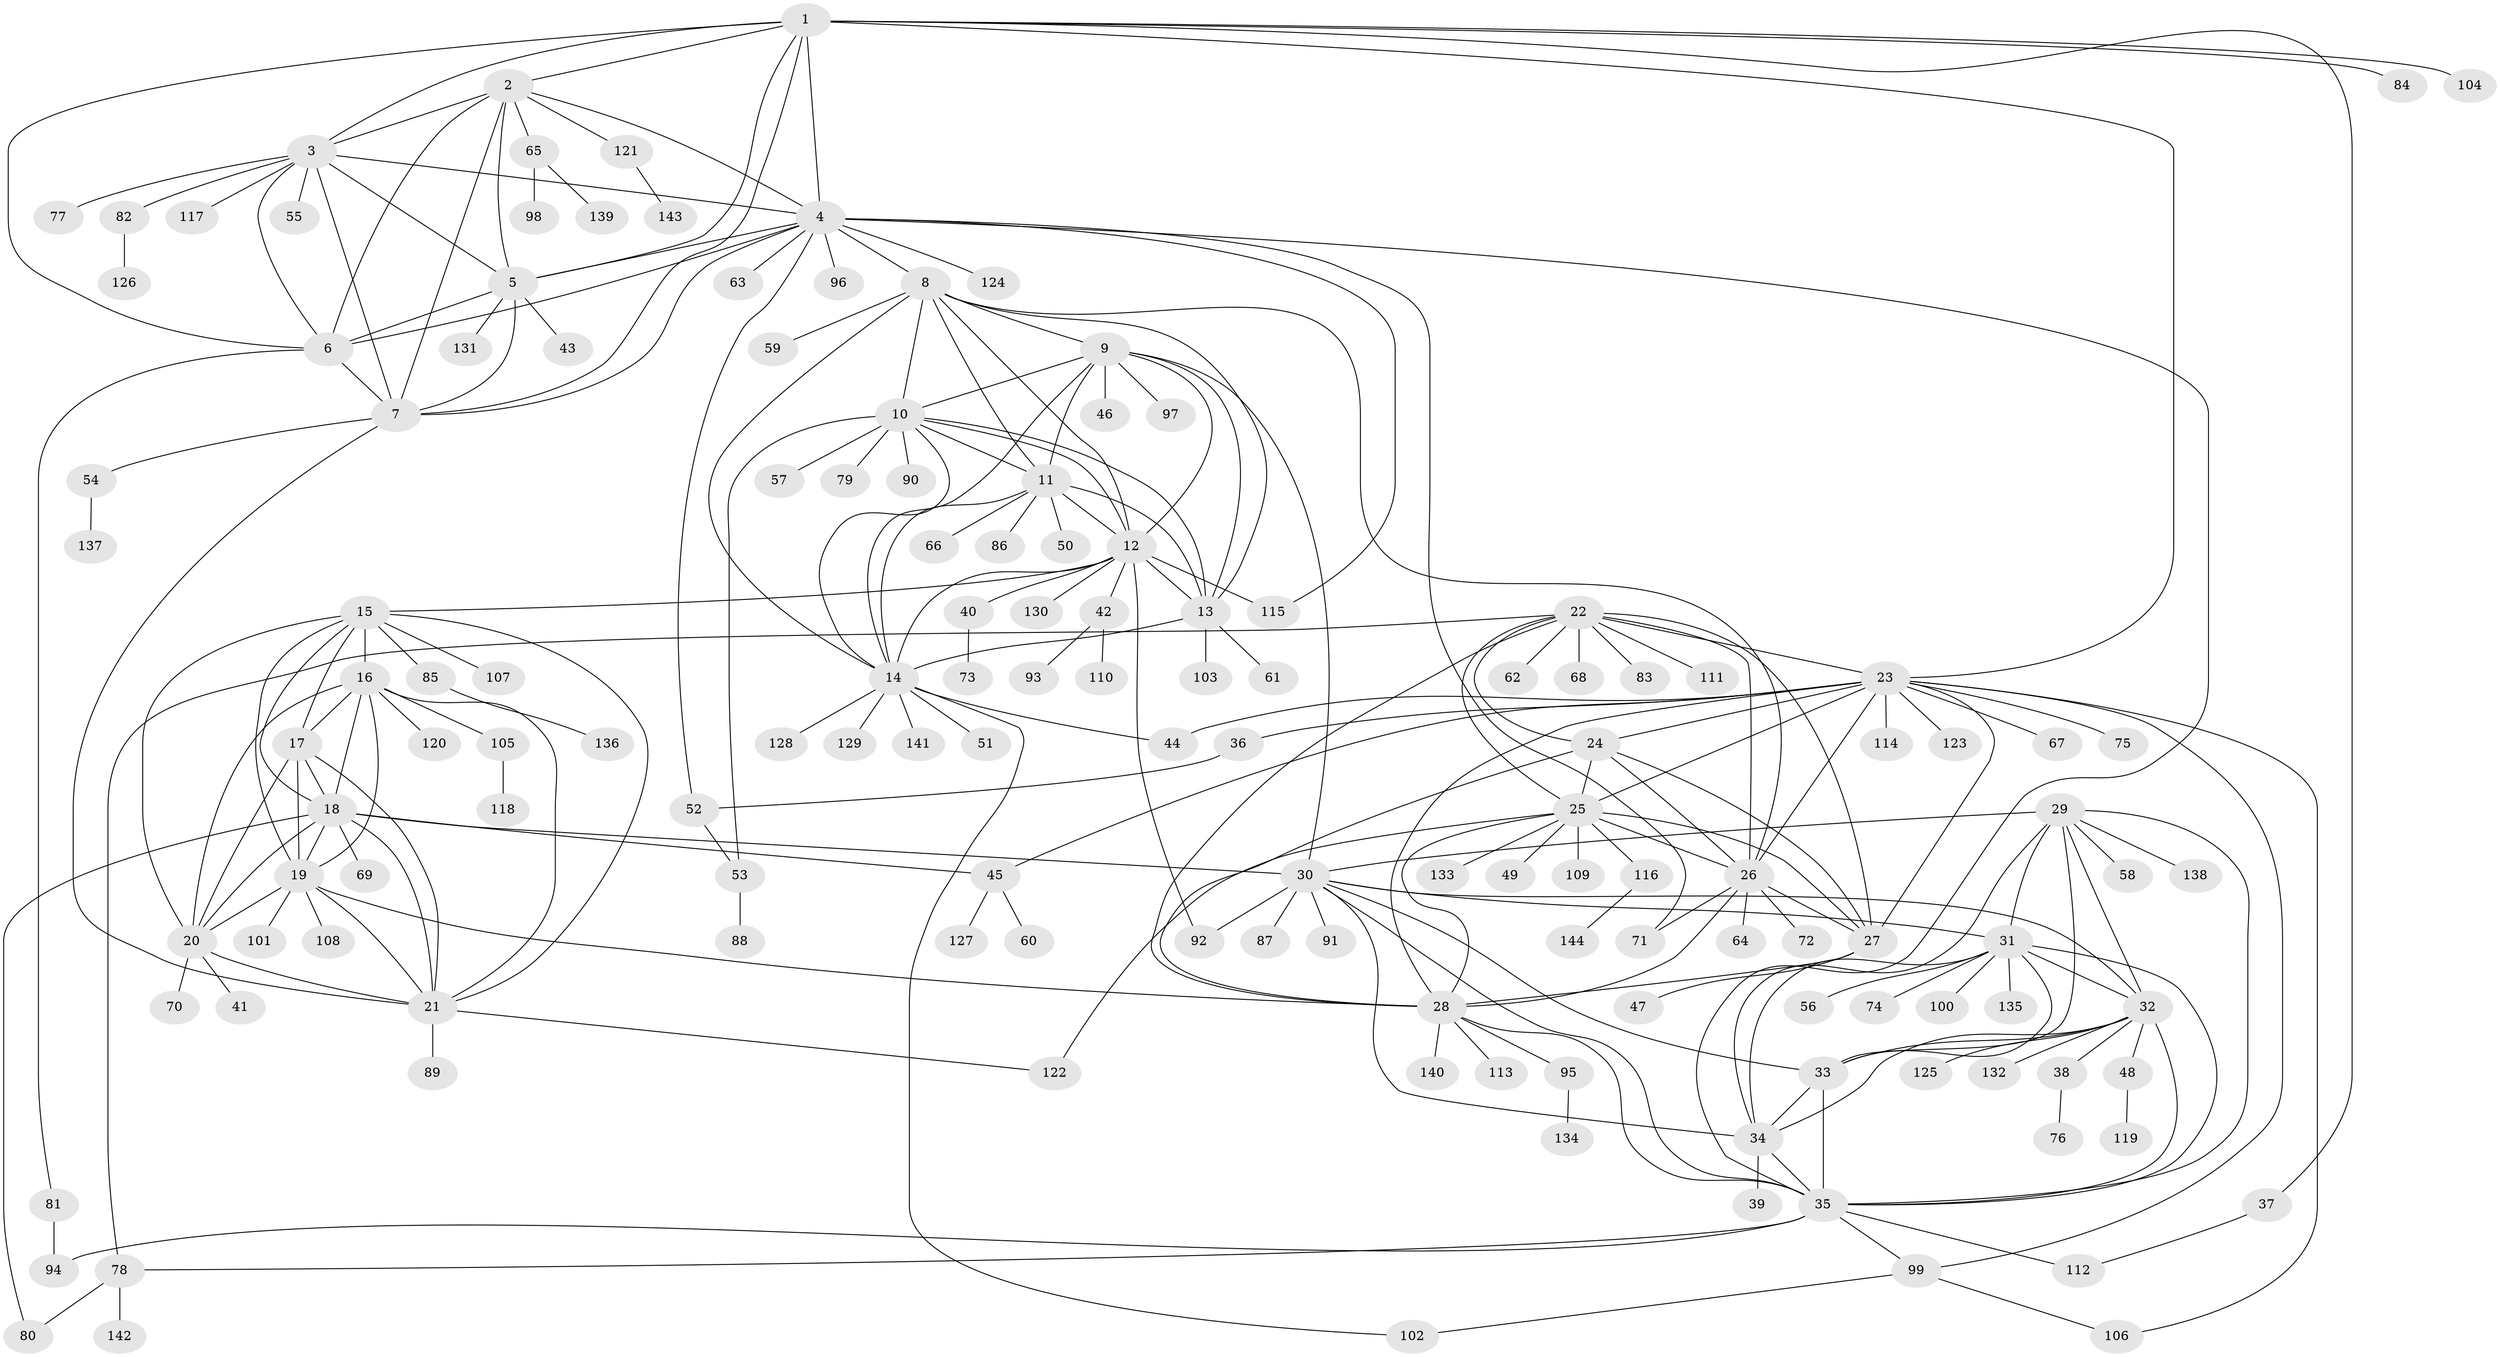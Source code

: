 // Generated by graph-tools (version 1.1) at 2025/26/03/09/25 03:26:41]
// undirected, 144 vertices, 239 edges
graph export_dot {
graph [start="1"]
  node [color=gray90,style=filled];
  1;
  2;
  3;
  4;
  5;
  6;
  7;
  8;
  9;
  10;
  11;
  12;
  13;
  14;
  15;
  16;
  17;
  18;
  19;
  20;
  21;
  22;
  23;
  24;
  25;
  26;
  27;
  28;
  29;
  30;
  31;
  32;
  33;
  34;
  35;
  36;
  37;
  38;
  39;
  40;
  41;
  42;
  43;
  44;
  45;
  46;
  47;
  48;
  49;
  50;
  51;
  52;
  53;
  54;
  55;
  56;
  57;
  58;
  59;
  60;
  61;
  62;
  63;
  64;
  65;
  66;
  67;
  68;
  69;
  70;
  71;
  72;
  73;
  74;
  75;
  76;
  77;
  78;
  79;
  80;
  81;
  82;
  83;
  84;
  85;
  86;
  87;
  88;
  89;
  90;
  91;
  92;
  93;
  94;
  95;
  96;
  97;
  98;
  99;
  100;
  101;
  102;
  103;
  104;
  105;
  106;
  107;
  108;
  109;
  110;
  111;
  112;
  113;
  114;
  115;
  116;
  117;
  118;
  119;
  120;
  121;
  122;
  123;
  124;
  125;
  126;
  127;
  128;
  129;
  130;
  131;
  132;
  133;
  134;
  135;
  136;
  137;
  138;
  139;
  140;
  141;
  142;
  143;
  144;
  1 -- 2;
  1 -- 3;
  1 -- 4;
  1 -- 5;
  1 -- 6;
  1 -- 7;
  1 -- 23;
  1 -- 37;
  1 -- 84;
  1 -- 104;
  2 -- 3;
  2 -- 4;
  2 -- 5;
  2 -- 6;
  2 -- 7;
  2 -- 65;
  2 -- 121;
  3 -- 4;
  3 -- 5;
  3 -- 6;
  3 -- 7;
  3 -- 55;
  3 -- 77;
  3 -- 82;
  3 -- 117;
  4 -- 5;
  4 -- 6;
  4 -- 7;
  4 -- 8;
  4 -- 35;
  4 -- 52;
  4 -- 63;
  4 -- 71;
  4 -- 96;
  4 -- 115;
  4 -- 124;
  5 -- 6;
  5 -- 7;
  5 -- 43;
  5 -- 131;
  6 -- 7;
  6 -- 81;
  7 -- 21;
  7 -- 54;
  8 -- 9;
  8 -- 10;
  8 -- 11;
  8 -- 12;
  8 -- 13;
  8 -- 14;
  8 -- 26;
  8 -- 59;
  9 -- 10;
  9 -- 11;
  9 -- 12;
  9 -- 13;
  9 -- 14;
  9 -- 30;
  9 -- 46;
  9 -- 97;
  10 -- 11;
  10 -- 12;
  10 -- 13;
  10 -- 14;
  10 -- 53;
  10 -- 57;
  10 -- 79;
  10 -- 90;
  11 -- 12;
  11 -- 13;
  11 -- 14;
  11 -- 50;
  11 -- 66;
  11 -- 86;
  12 -- 13;
  12 -- 14;
  12 -- 15;
  12 -- 40;
  12 -- 42;
  12 -- 92;
  12 -- 115;
  12 -- 130;
  13 -- 14;
  13 -- 61;
  13 -- 103;
  14 -- 44;
  14 -- 51;
  14 -- 102;
  14 -- 128;
  14 -- 129;
  14 -- 141;
  15 -- 16;
  15 -- 17;
  15 -- 18;
  15 -- 19;
  15 -- 20;
  15 -- 21;
  15 -- 85;
  15 -- 107;
  16 -- 17;
  16 -- 18;
  16 -- 19;
  16 -- 20;
  16 -- 21;
  16 -- 105;
  16 -- 120;
  17 -- 18;
  17 -- 19;
  17 -- 20;
  17 -- 21;
  18 -- 19;
  18 -- 20;
  18 -- 21;
  18 -- 30;
  18 -- 45;
  18 -- 69;
  18 -- 80;
  19 -- 20;
  19 -- 21;
  19 -- 28;
  19 -- 101;
  19 -- 108;
  20 -- 21;
  20 -- 41;
  20 -- 70;
  21 -- 89;
  21 -- 122;
  22 -- 23;
  22 -- 24;
  22 -- 25;
  22 -- 26;
  22 -- 27;
  22 -- 28;
  22 -- 62;
  22 -- 68;
  22 -- 78;
  22 -- 83;
  22 -- 111;
  23 -- 24;
  23 -- 25;
  23 -- 26;
  23 -- 27;
  23 -- 28;
  23 -- 36;
  23 -- 44;
  23 -- 45;
  23 -- 67;
  23 -- 75;
  23 -- 99;
  23 -- 106;
  23 -- 114;
  23 -- 123;
  24 -- 25;
  24 -- 26;
  24 -- 27;
  24 -- 28;
  25 -- 26;
  25 -- 27;
  25 -- 28;
  25 -- 49;
  25 -- 109;
  25 -- 116;
  25 -- 122;
  25 -- 133;
  26 -- 27;
  26 -- 28;
  26 -- 64;
  26 -- 71;
  26 -- 72;
  27 -- 28;
  27 -- 47;
  28 -- 35;
  28 -- 95;
  28 -- 113;
  28 -- 140;
  29 -- 30;
  29 -- 31;
  29 -- 32;
  29 -- 33;
  29 -- 34;
  29 -- 35;
  29 -- 58;
  29 -- 138;
  30 -- 31;
  30 -- 32;
  30 -- 33;
  30 -- 34;
  30 -- 35;
  30 -- 87;
  30 -- 91;
  30 -- 92;
  31 -- 32;
  31 -- 33;
  31 -- 34;
  31 -- 35;
  31 -- 56;
  31 -- 74;
  31 -- 100;
  31 -- 135;
  32 -- 33;
  32 -- 34;
  32 -- 35;
  32 -- 38;
  32 -- 48;
  32 -- 125;
  32 -- 132;
  33 -- 34;
  33 -- 35;
  34 -- 35;
  34 -- 39;
  35 -- 78;
  35 -- 94;
  35 -- 99;
  35 -- 112;
  36 -- 52;
  37 -- 112;
  38 -- 76;
  40 -- 73;
  42 -- 93;
  42 -- 110;
  45 -- 60;
  45 -- 127;
  48 -- 119;
  52 -- 53;
  53 -- 88;
  54 -- 137;
  65 -- 98;
  65 -- 139;
  78 -- 80;
  78 -- 142;
  81 -- 94;
  82 -- 126;
  85 -- 136;
  95 -- 134;
  99 -- 102;
  99 -- 106;
  105 -- 118;
  116 -- 144;
  121 -- 143;
}
